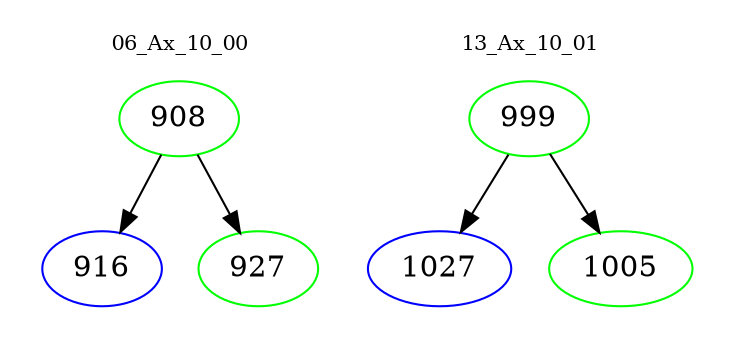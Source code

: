 digraph{
subgraph cluster_0 {
color = white
label = "06_Ax_10_00";
fontsize=10;
T0_908 [label="908", color="green"]
T0_908 -> T0_916 [color="black"]
T0_916 [label="916", color="blue"]
T0_908 -> T0_927 [color="black"]
T0_927 [label="927", color="green"]
}
subgraph cluster_1 {
color = white
label = "13_Ax_10_01";
fontsize=10;
T1_999 [label="999", color="green"]
T1_999 -> T1_1027 [color="black"]
T1_1027 [label="1027", color="blue"]
T1_999 -> T1_1005 [color="black"]
T1_1005 [label="1005", color="green"]
}
}
